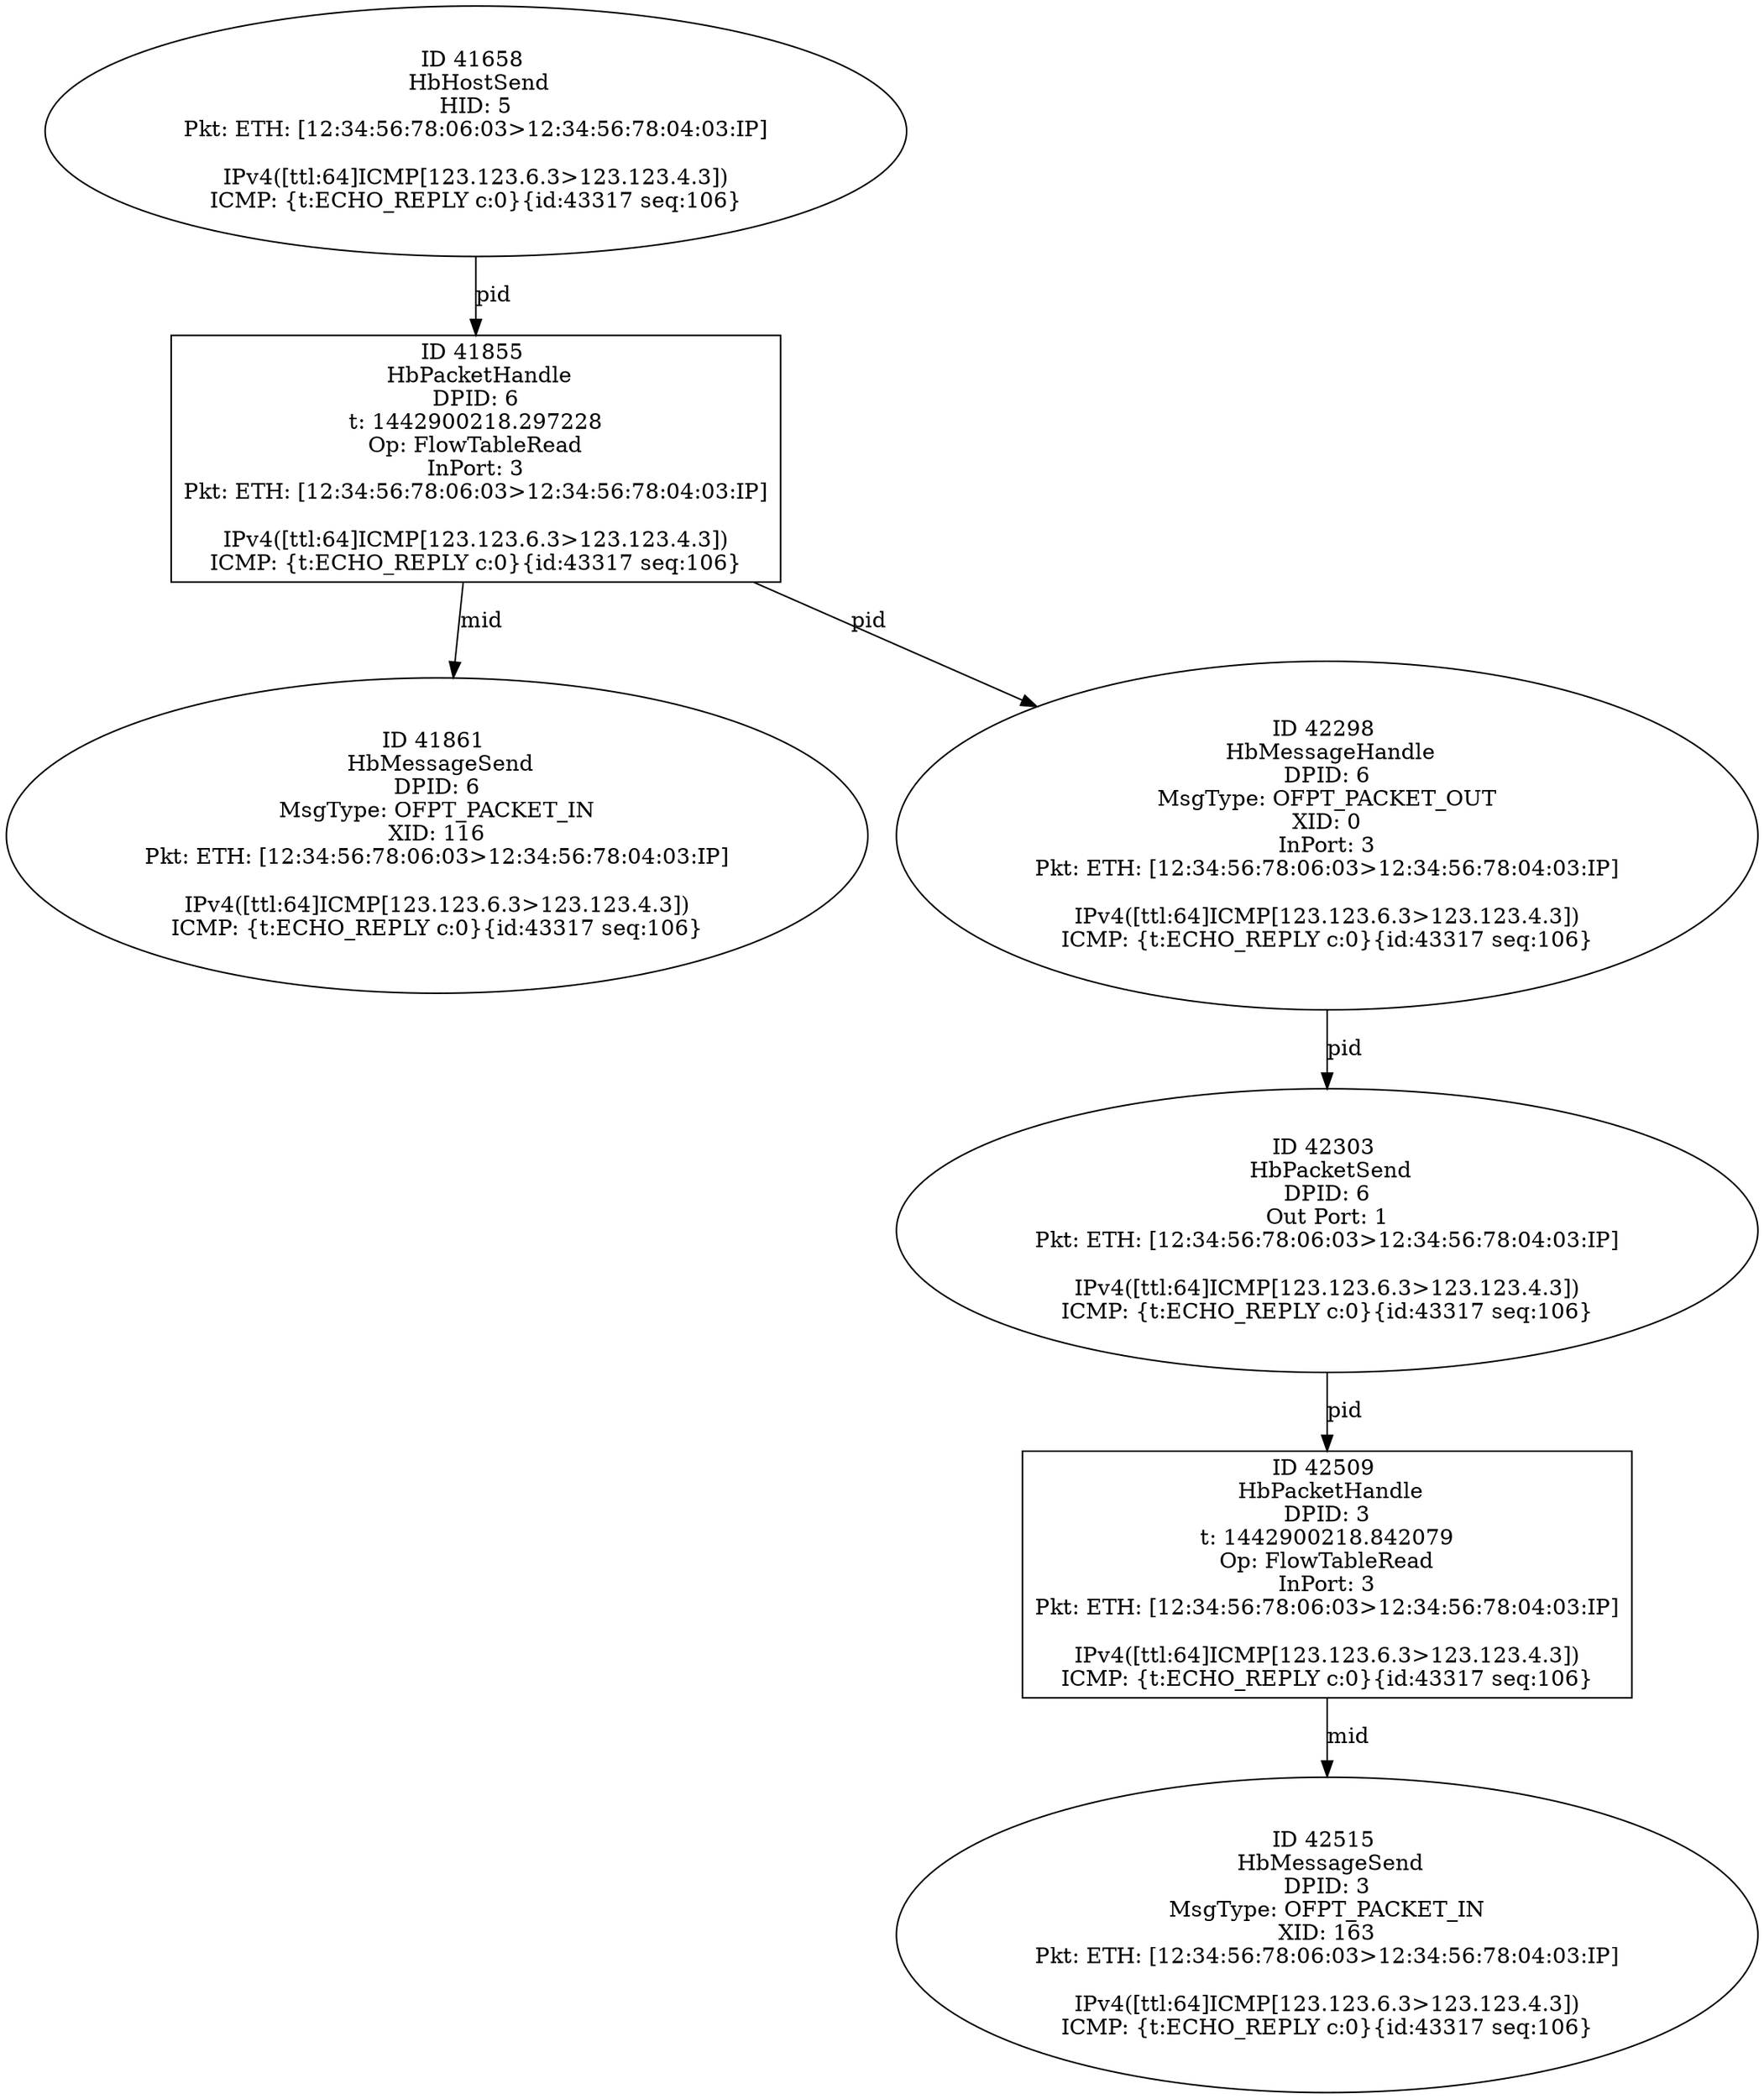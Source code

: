 strict digraph G {
41861 [shape=oval, event=<hb_events.HbMessageSend object at 0x110b56290>, label="ID 41861 
 HbMessageSend
DPID: 6
MsgType: OFPT_PACKET_IN
XID: 116
Pkt: ETH: [12:34:56:78:06:03>12:34:56:78:04:03:IP]

IPv4([ttl:64]ICMP[123.123.6.3>123.123.4.3])
ICMP: {t:ECHO_REPLY c:0}{id:43317 seq:106}"];
42509 [shape=box, event=<hb_events.HbPacketHandle object at 0x110d62210>, label="ID 42509 
 HbPacketHandle
DPID: 3
t: 1442900218.842079
Op: FlowTableRead
InPort: 3
Pkt: ETH: [12:34:56:78:06:03>12:34:56:78:04:03:IP]

IPv4([ttl:64]ICMP[123.123.6.3>123.123.4.3])
ICMP: {t:ECHO_REPLY c:0}{id:43317 seq:106}"];
42515 [shape=oval, event=<hb_events.HbMessageSend object at 0x110d629d0>, label="ID 42515 
 HbMessageSend
DPID: 3
MsgType: OFPT_PACKET_IN
XID: 163
Pkt: ETH: [12:34:56:78:06:03>12:34:56:78:04:03:IP]

IPv4([ttl:64]ICMP[123.123.6.3>123.123.4.3])
ICMP: {t:ECHO_REPLY c:0}{id:43317 seq:106}"];
42298 [shape=oval, event=<hb_events.HbMessageHandle object at 0x110cb2c90>, label="ID 42298 
 HbMessageHandle
DPID: 6
MsgType: OFPT_PACKET_OUT
XID: 0
InPort: 3
Pkt: ETH: [12:34:56:78:06:03>12:34:56:78:04:03:IP]

IPv4([ttl:64]ICMP[123.123.6.3>123.123.4.3])
ICMP: {t:ECHO_REPLY c:0}{id:43317 seq:106}"];
42303 [shape=oval, event=<hb_events.HbPacketSend object at 0x110cb81d0>, label="ID 42303 
 HbPacketSend
DPID: 6
Out Port: 1
Pkt: ETH: [12:34:56:78:06:03>12:34:56:78:04:03:IP]

IPv4([ttl:64]ICMP[123.123.6.3>123.123.4.3])
ICMP: {t:ECHO_REPLY c:0}{id:43317 seq:106}"];
41658 [shape=oval, event=<hb_events.HbHostSend object at 0x110addd90>, label="ID 41658 
 HbHostSend
HID: 5
Pkt: ETH: [12:34:56:78:06:03>12:34:56:78:04:03:IP]

IPv4([ttl:64]ICMP[123.123.6.3>123.123.4.3])
ICMP: {t:ECHO_REPLY c:0}{id:43317 seq:106}"];
41855 [shape=box, event=<hb_events.HbPacketHandle object at 0x110b43d50>, label="ID 41855 
 HbPacketHandle
DPID: 6
t: 1442900218.297228
Op: FlowTableRead
InPort: 3
Pkt: ETH: [12:34:56:78:06:03>12:34:56:78:04:03:IP]

IPv4([ttl:64]ICMP[123.123.6.3>123.123.4.3])
ICMP: {t:ECHO_REPLY c:0}{id:43317 seq:106}"];
42509 -> 42515  [rel=mid, label=mid];
42298 -> 42303  [rel=pid, label=pid];
41855 -> 42298  [rel=pid, label=pid];
41855 -> 41861  [rel=mid, label=mid];
41658 -> 41855  [rel=pid, label=pid];
42303 -> 42509  [rel=pid, label=pid];
}
